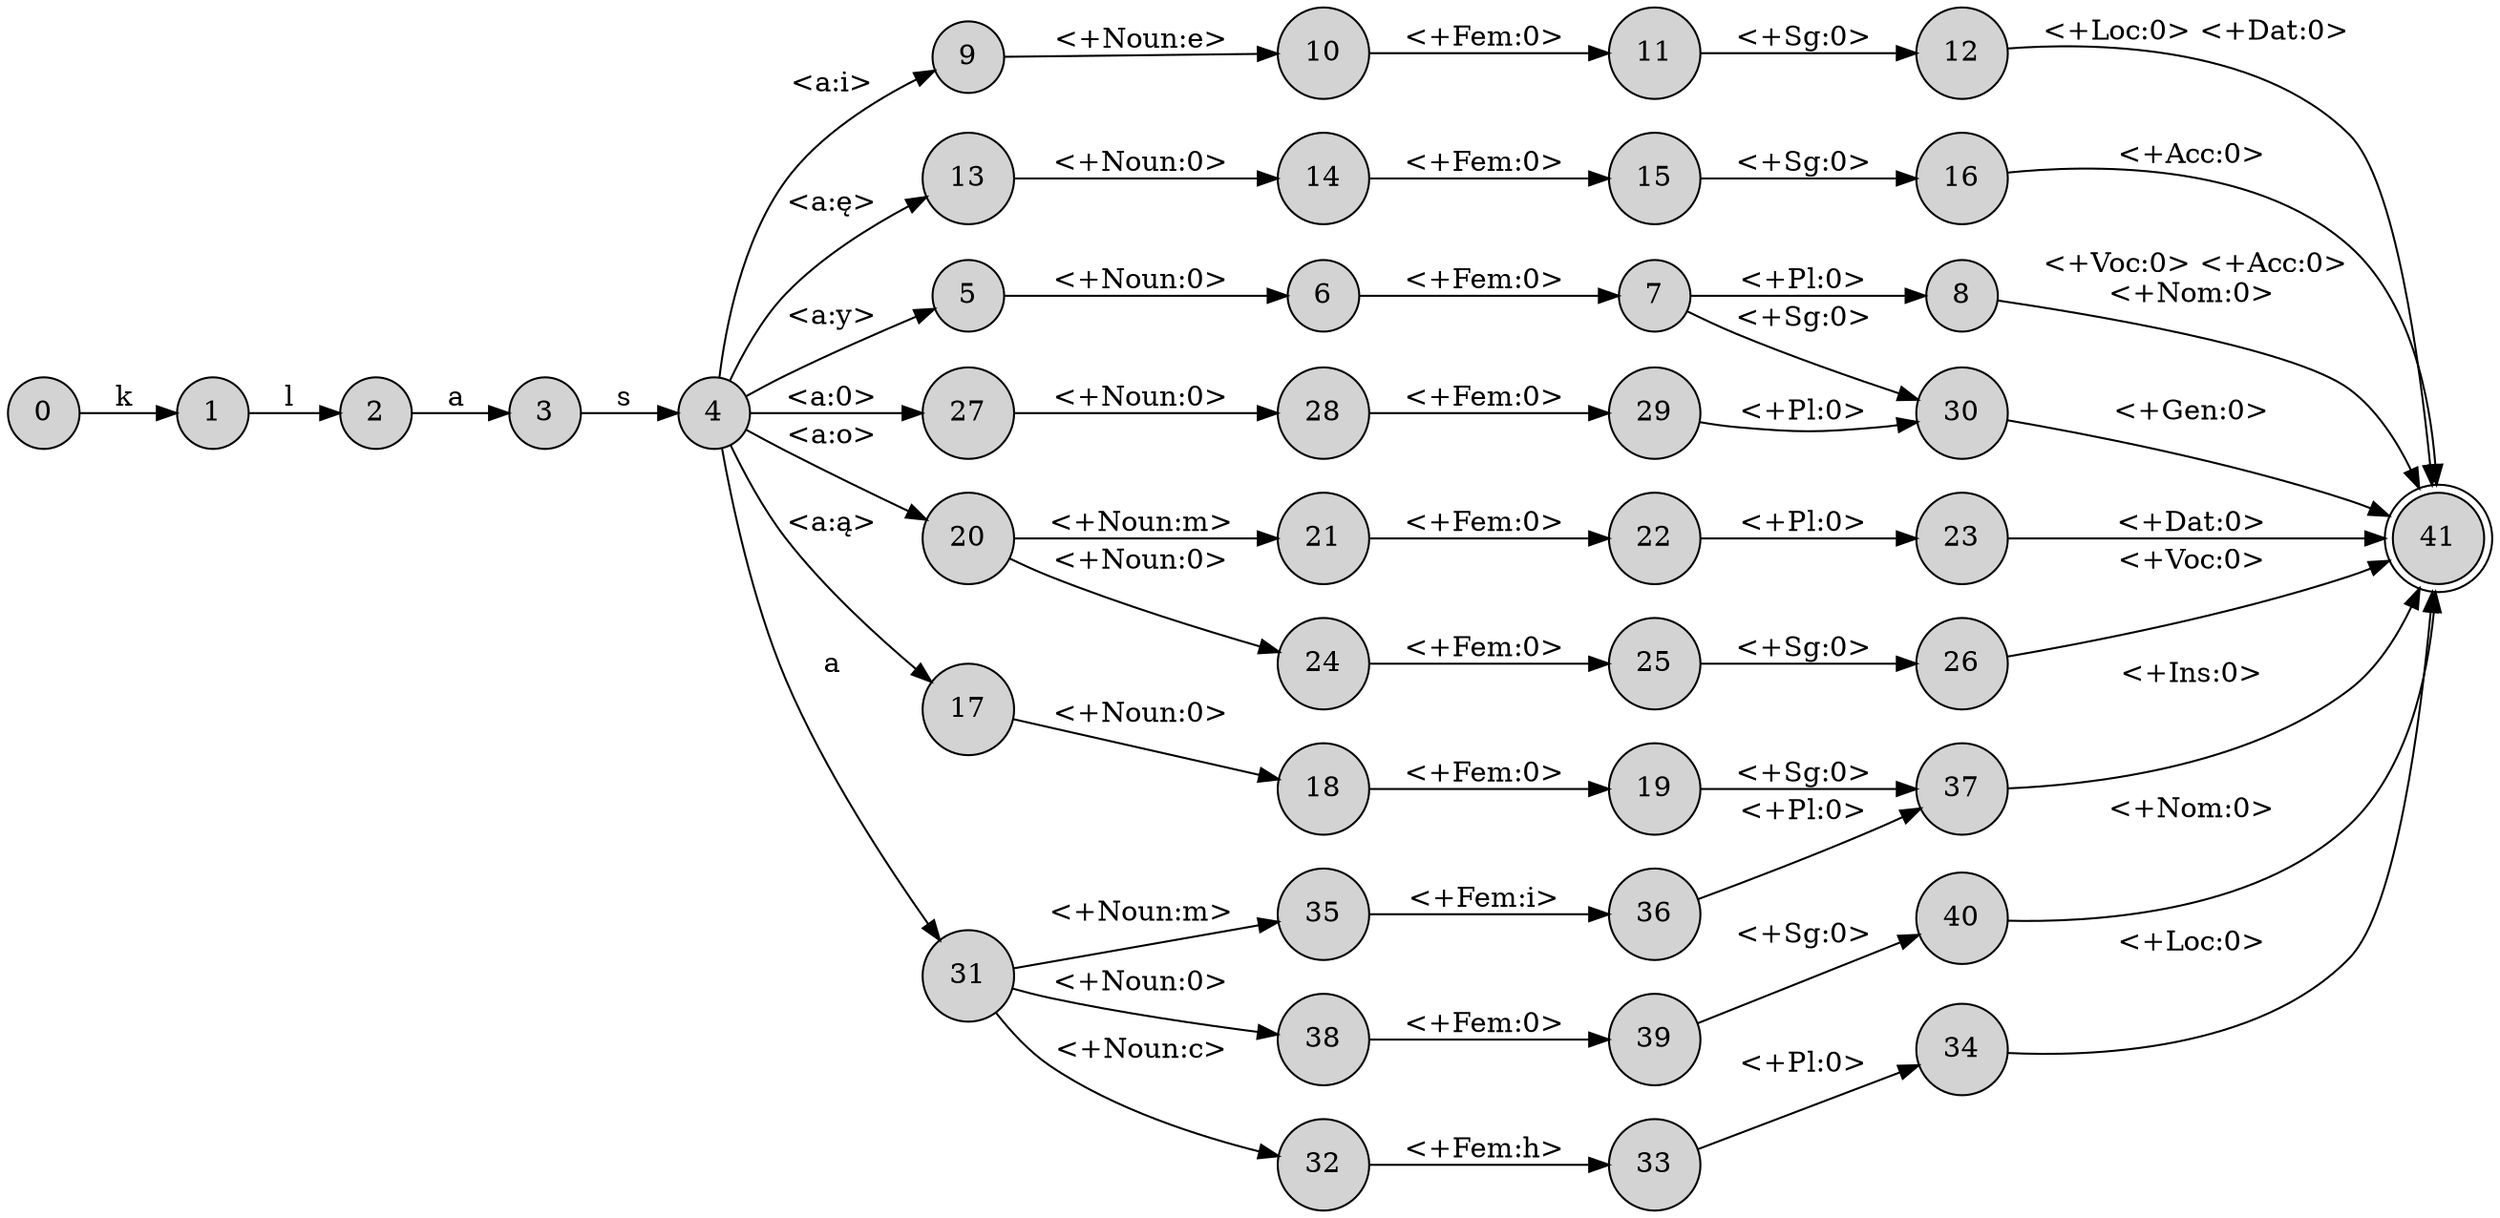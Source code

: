 digraph A {
rankdir = LR;
node [shape=circle,style=filled] 0
node [shape=circle,style=filled] 1
node [shape=circle,style=filled] 2
node [shape=circle,style=filled] 3
node [shape=circle,style=filled] 4
node [shape=circle,style=filled] 5
node [shape=circle,style=filled] 6
node [shape=circle,style=filled] 7
node [shape=circle,style=filled] 8
node [shape=circle,style=filled] 9
node [shape=circle,style=filled] 10
node [shape=circle,style=filled] 11
node [shape=circle,style=filled] 12
node [shape=circle,style=filled] 13
node [shape=circle,style=filled] 14
node [shape=circle,style=filled] 15
node [shape=circle,style=filled] 16
node [shape=circle,style=filled] 17
node [shape=circle,style=filled] 18
node [shape=circle,style=filled] 19
node [shape=circle,style=filled] 20
node [shape=circle,style=filled] 21
node [shape=circle,style=filled] 22
node [shape=circle,style=filled] 23
node [shape=circle,style=filled] 24
node [shape=circle,style=filled] 25
node [shape=circle,style=filled] 26
node [shape=circle,style=filled] 27
node [shape=circle,style=filled] 28
node [shape=circle,style=filled] 29
node [shape=circle,style=filled] 30
node [shape=circle,style=filled] 31
node [shape=circle,style=filled] 32
node [shape=circle,style=filled] 33
node [shape=circle,style=filled] 34
node [shape=circle,style=filled] 35
node [shape=circle,style=filled] 36
node [shape=circle,style=filled] 37
node [shape=circle,style=filled] 38
node [shape=circle,style=filled] 39
node [shape=circle,style=filled] 40
node [shape=doublecircle,style=filled] 41
0 -> 1 [label="k "];
1 -> 2 [label="l "];
2 -> 3 [label="a "];
3 -> 4 [label="s "];
4 -> 31 [label="a "];
4 -> 27 [label="<a:0> "];
4 -> 20 [label="<a:o> "];
4 -> 17 [label="<a:ą> "];
4 -> 13 [label="<a:ę> "];
4 -> 9 [label="<a:i> "];
4 -> 5 [label="<a:y> "];
5 -> 6 [label="<+Noun:0> "];
6 -> 7 [label="<+Fem:0> "];
7 -> 8 [label="<+Pl:0> "];
7 -> 30 [label="<+Sg:0> "];
8 -> 41 [label="<+Voc:0> <+Acc:0>\n<+Nom:0> "];
9 -> 10 [label="<+Noun:e> "];
10 -> 11 [label="<+Fem:0> "];
11 -> 12 [label="<+Sg:0> "];
12 -> 41 [label="<+Loc:0> <+Dat:0>\n"];
13 -> 14 [label="<+Noun:0> "];
14 -> 15 [label="<+Fem:0> "];
15 -> 16 [label="<+Sg:0> "];
16 -> 41 [label="<+Acc:0> "];
17 -> 18 [label="<+Noun:0> "];
18 -> 19 [label="<+Fem:0> "];
19 -> 37 [label="<+Sg:0> "];
20 -> 24 [label="<+Noun:0> "];
20 -> 21 [label="<+Noun:m> "];
21 -> 22 [label="<+Fem:0> "];
22 -> 23 [label="<+Pl:0> "];
23 -> 41 [label="<+Dat:0> "];
24 -> 25 [label="<+Fem:0> "];
25 -> 26 [label="<+Sg:0> "];
26 -> 41 [label="<+Voc:0> "];
27 -> 28 [label="<+Noun:0> "];
28 -> 29 [label="<+Fem:0> "];
29 -> 30 [label="<+Pl:0> "];
30 -> 41 [label="<+Gen:0> "];
31 -> 38 [label="<+Noun:0> "];
31 -> 35 [label="<+Noun:m> "];
31 -> 32 [label="<+Noun:c> "];
32 -> 33 [label="<+Fem:h> "];
33 -> 34 [label="<+Pl:0> "];
34 -> 41 [label="<+Loc:0> "];
35 -> 36 [label="<+Fem:i> "];
36 -> 37 [label="<+Pl:0> "];
37 -> 41 [label="<+Ins:0> "];
38 -> 39 [label="<+Fem:0> "];
39 -> 40 [label="<+Sg:0> "];
40 -> 41 [label="<+Nom:0> "];
}
